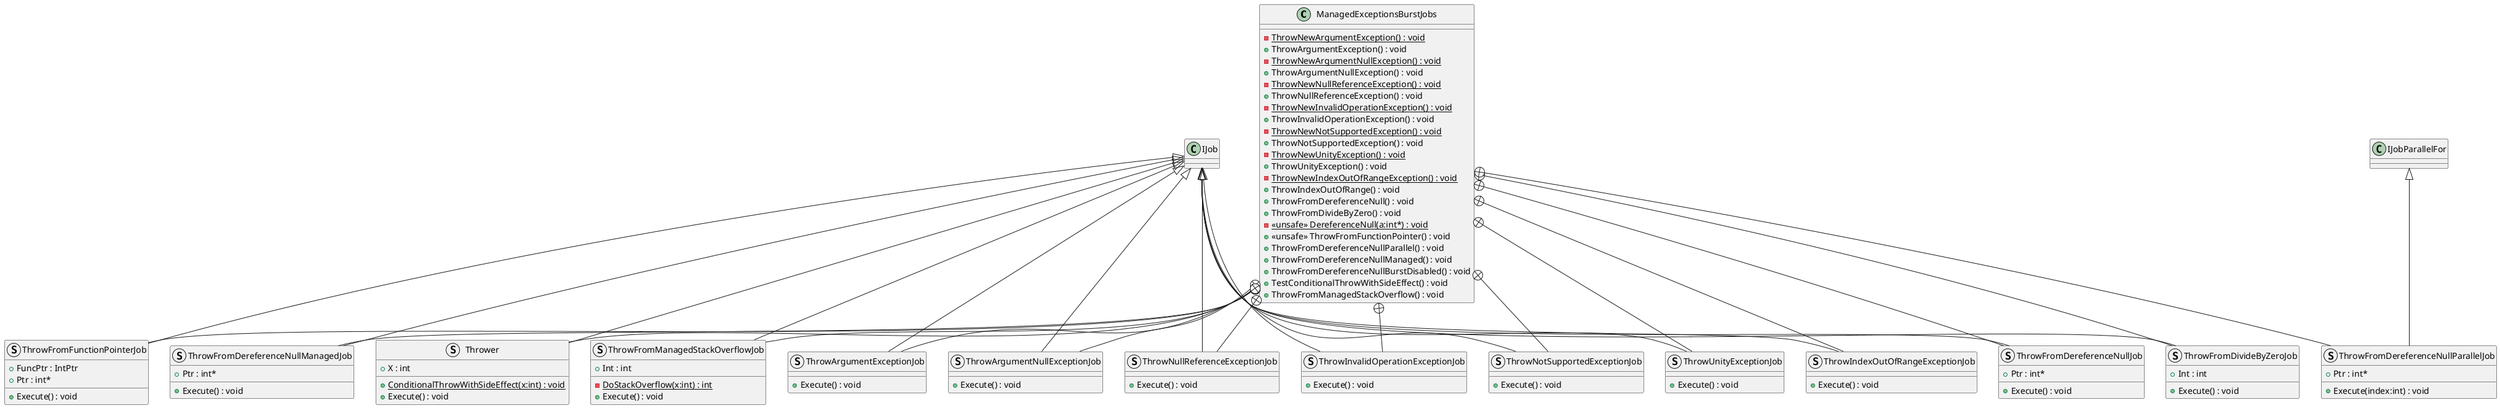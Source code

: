 @startuml
class ManagedExceptionsBurstJobs {
    - {static} ThrowNewArgumentException() : void
    + ThrowArgumentException() : void
    - {static} ThrowNewArgumentNullException() : void
    + ThrowArgumentNullException() : void
    - {static} ThrowNewNullReferenceException() : void
    + ThrowNullReferenceException() : void
    - {static} ThrowNewInvalidOperationException() : void
    + ThrowInvalidOperationException() : void
    - {static} ThrowNewNotSupportedException() : void
    + ThrowNotSupportedException() : void
    - {static} ThrowNewUnityException() : void
    + ThrowUnityException() : void
    - {static} ThrowNewIndexOutOfRangeException() : void
    + ThrowIndexOutOfRange() : void
    + ThrowFromDereferenceNull() : void
    + ThrowFromDivideByZero() : void
    - {static} <<unsafe>> DereferenceNull(a:int*) : void
    + <<unsafe>> ThrowFromFunctionPointer() : void
    + ThrowFromDereferenceNullParallel() : void
    + ThrowFromDereferenceNullManaged() : void
    + ThrowFromDereferenceNullBurstDisabled() : void
    + TestConditionalThrowWithSideEffect() : void
    + ThrowFromManagedStackOverflow() : void
}
struct ThrowArgumentExceptionJob {
    + Execute() : void
}
struct ThrowArgumentNullExceptionJob {
    + Execute() : void
}
struct ThrowNullReferenceExceptionJob {
    + Execute() : void
}
struct ThrowInvalidOperationExceptionJob {
    + Execute() : void
}
struct ThrowNotSupportedExceptionJob {
    + Execute() : void
}
struct ThrowUnityExceptionJob {
    + Execute() : void
}
struct ThrowIndexOutOfRangeExceptionJob {
    + Execute() : void
}
struct ThrowFromDereferenceNullJob {
    + Ptr : int*
    + Execute() : void
}
struct ThrowFromDivideByZeroJob {
    + Int : int
    + Execute() : void
}
struct ThrowFromFunctionPointerJob {
    + FuncPtr : IntPtr
    + Ptr : int*
    + Execute() : void
}
struct ThrowFromDereferenceNullParallelJob {
    + Ptr : int*
    + Execute(index:int) : void
}
struct ThrowFromDereferenceNullManagedJob {
    + Ptr : int*
    + Execute() : void
}
struct Thrower {
    + X : int
    + {static} ConditionalThrowWithSideEffect(x:int) : void
    + Execute() : void
}
struct ThrowFromManagedStackOverflowJob {
    - {static} DoStackOverflow(x:int) : int
    + Int : int
    + Execute() : void
}
ManagedExceptionsBurstJobs +-- ThrowArgumentExceptionJob
IJob <|-- ThrowArgumentExceptionJob
ManagedExceptionsBurstJobs +-- ThrowArgumentNullExceptionJob
IJob <|-- ThrowArgumentNullExceptionJob
ManagedExceptionsBurstJobs +-- ThrowNullReferenceExceptionJob
IJob <|-- ThrowNullReferenceExceptionJob
ManagedExceptionsBurstJobs +-- ThrowInvalidOperationExceptionJob
IJob <|-- ThrowInvalidOperationExceptionJob
ManagedExceptionsBurstJobs +-- ThrowNotSupportedExceptionJob
IJob <|-- ThrowNotSupportedExceptionJob
ManagedExceptionsBurstJobs +-- ThrowUnityExceptionJob
IJob <|-- ThrowUnityExceptionJob
ManagedExceptionsBurstJobs +-- ThrowIndexOutOfRangeExceptionJob
IJob <|-- ThrowIndexOutOfRangeExceptionJob
ManagedExceptionsBurstJobs +-- ThrowFromDereferenceNullJob
IJob <|-- ThrowFromDereferenceNullJob
ManagedExceptionsBurstJobs +-- ThrowFromDivideByZeroJob
IJob <|-- ThrowFromDivideByZeroJob
ManagedExceptionsBurstJobs +-- ThrowFromFunctionPointerJob
IJob <|-- ThrowFromFunctionPointerJob
ManagedExceptionsBurstJobs +-- ThrowFromDereferenceNullParallelJob
IJobParallelFor <|-- ThrowFromDereferenceNullParallelJob
ManagedExceptionsBurstJobs +-- ThrowFromDereferenceNullManagedJob
IJob <|-- ThrowFromDereferenceNullManagedJob
ManagedExceptionsBurstJobs +-- Thrower
IJob <|-- Thrower
ManagedExceptionsBurstJobs +-- ThrowFromManagedStackOverflowJob
IJob <|-- ThrowFromManagedStackOverflowJob
@enduml

